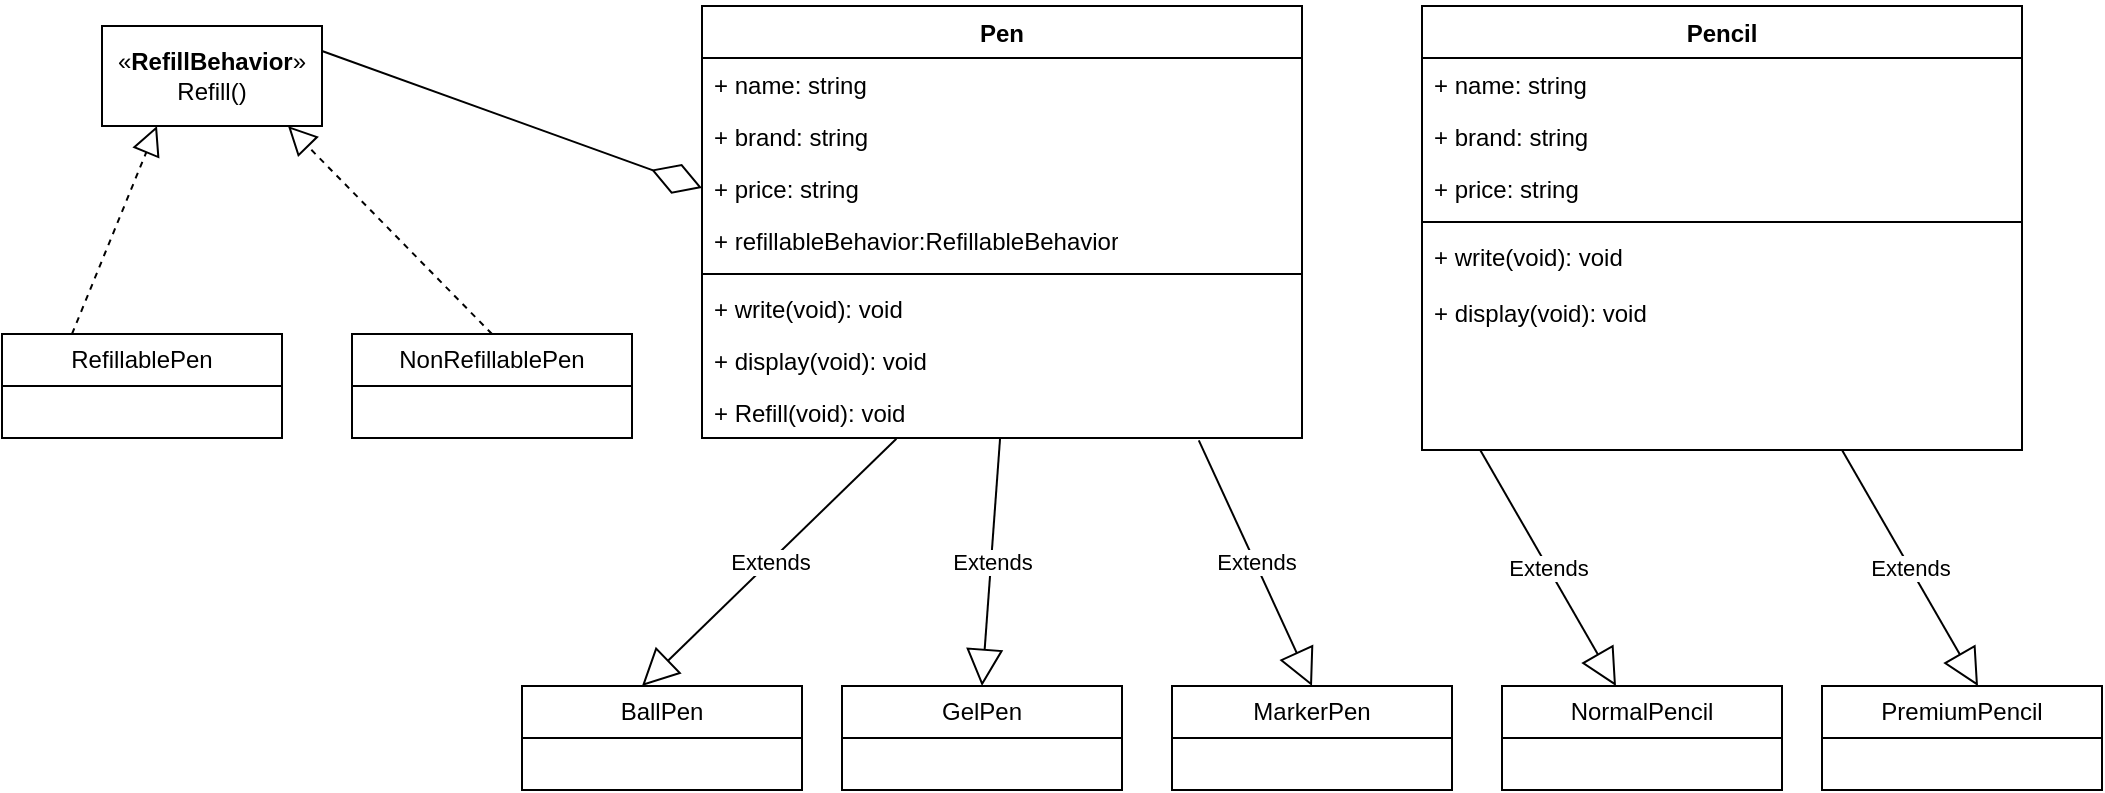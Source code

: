 <mxfile version="23.1.2" type="github">
  <diagram name="Page-1" id="xmXRdG-sKyQROSaUTSlD">
    <mxGraphModel dx="2191" dy="522" grid="1" gridSize="10" guides="1" tooltips="1" connect="1" arrows="1" fold="1" page="1" pageScale="1" pageWidth="850" pageHeight="1100" math="0" shadow="0">
      <root>
        <mxCell id="0" />
        <mxCell id="1" parent="0" />
        <mxCell id="0jvtn3J85MY-8arE1WR6-1" value="Pen" style="swimlane;fontStyle=1;align=center;verticalAlign=top;childLayout=stackLayout;horizontal=1;startSize=26;horizontalStack=0;resizeParent=1;resizeParentMax=0;resizeLast=0;collapsible=1;marginBottom=0;whiteSpace=wrap;html=1;" parent="1" vertex="1">
          <mxGeometry x="120" y="40" width="300" height="216" as="geometry" />
        </mxCell>
        <mxCell id="0jvtn3J85MY-8arE1WR6-2" value="+ name: string" style="text;strokeColor=none;fillColor=none;align=left;verticalAlign=top;spacingLeft=4;spacingRight=4;overflow=hidden;rotatable=0;points=[[0,0.5],[1,0.5]];portConstraint=eastwest;whiteSpace=wrap;html=1;" parent="0jvtn3J85MY-8arE1WR6-1" vertex="1">
          <mxGeometry y="26" width="300" height="26" as="geometry" />
        </mxCell>
        <mxCell id="0jvtn3J85MY-8arE1WR6-6" value="+ brand: string" style="text;strokeColor=none;fillColor=none;align=left;verticalAlign=top;spacingLeft=4;spacingRight=4;overflow=hidden;rotatable=0;points=[[0,0.5],[1,0.5]];portConstraint=eastwest;whiteSpace=wrap;html=1;" parent="0jvtn3J85MY-8arE1WR6-1" vertex="1">
          <mxGeometry y="52" width="300" height="26" as="geometry" />
        </mxCell>
        <mxCell id="0jvtn3J85MY-8arE1WR6-7" value="+ price: string" style="text;strokeColor=none;fillColor=none;align=left;verticalAlign=top;spacingLeft=4;spacingRight=4;overflow=hidden;rotatable=0;points=[[0,0.5],[1,0.5]];portConstraint=eastwest;whiteSpace=wrap;html=1;" parent="0jvtn3J85MY-8arE1WR6-1" vertex="1">
          <mxGeometry y="78" width="300" height="26" as="geometry" />
        </mxCell>
        <mxCell id="0jvtn3J85MY-8arE1WR6-8" value="+ refillableBehavior:RefillableBehavior" style="text;strokeColor=none;fillColor=none;align=left;verticalAlign=top;spacingLeft=4;spacingRight=4;overflow=hidden;rotatable=0;points=[[0,0.5],[1,0.5]];portConstraint=eastwest;whiteSpace=wrap;html=1;" parent="0jvtn3J85MY-8arE1WR6-1" vertex="1">
          <mxGeometry y="104" width="300" height="26" as="geometry" />
        </mxCell>
        <mxCell id="0jvtn3J85MY-8arE1WR6-3" value="" style="line;strokeWidth=1;fillColor=none;align=left;verticalAlign=middle;spacingTop=-1;spacingLeft=3;spacingRight=3;rotatable=0;labelPosition=right;points=[];portConstraint=eastwest;strokeColor=inherit;" parent="0jvtn3J85MY-8arE1WR6-1" vertex="1">
          <mxGeometry y="130" width="300" height="8" as="geometry" />
        </mxCell>
        <mxCell id="0jvtn3J85MY-8arE1WR6-4" value="+ write(void): void" style="text;strokeColor=none;fillColor=none;align=left;verticalAlign=top;spacingLeft=4;spacingRight=4;overflow=hidden;rotatable=0;points=[[0,0.5],[1,0.5]];portConstraint=eastwest;whiteSpace=wrap;html=1;" parent="0jvtn3J85MY-8arE1WR6-1" vertex="1">
          <mxGeometry y="138" width="300" height="26" as="geometry" />
        </mxCell>
        <mxCell id="0jvtn3J85MY-8arE1WR6-11" value="+ display(void): void" style="text;strokeColor=none;fillColor=none;align=left;verticalAlign=top;spacingLeft=4;spacingRight=4;overflow=hidden;rotatable=0;points=[[0,0.5],[1,0.5]];portConstraint=eastwest;whiteSpace=wrap;html=1;" parent="0jvtn3J85MY-8arE1WR6-1" vertex="1">
          <mxGeometry y="164" width="300" height="26" as="geometry" />
        </mxCell>
        <mxCell id="0jvtn3J85MY-8arE1WR6-12" value="+ Refill(void): void" style="text;strokeColor=none;fillColor=none;align=left;verticalAlign=top;spacingLeft=4;spacingRight=4;overflow=hidden;rotatable=0;points=[[0,0.5],[1,0.5]];portConstraint=eastwest;whiteSpace=wrap;html=1;" parent="0jvtn3J85MY-8arE1WR6-1" vertex="1">
          <mxGeometry y="190" width="300" height="26" as="geometry" />
        </mxCell>
        <mxCell id="0jvtn3J85MY-8arE1WR6-13" value="Extends" style="endArrow=block;endSize=16;endFill=0;html=1;rounded=0;exitX=0.324;exitY=1.015;exitDx=0;exitDy=0;exitPerimeter=0;" parent="1" source="0jvtn3J85MY-8arE1WR6-12" edge="1">
          <mxGeometry width="160" relative="1" as="geometry">
            <mxPoint x="240" y="290" as="sourcePoint" />
            <mxPoint x="90" y="380" as="targetPoint" />
          </mxGeometry>
        </mxCell>
        <mxCell id="0jvtn3J85MY-8arE1WR6-15" value="BallPen" style="swimlane;fontStyle=0;childLayout=stackLayout;horizontal=1;startSize=26;fillColor=none;horizontalStack=0;resizeParent=1;resizeParentMax=0;resizeLast=0;collapsible=1;marginBottom=0;whiteSpace=wrap;html=1;" parent="1" vertex="1">
          <mxGeometry x="30" y="380" width="140" height="52" as="geometry" />
        </mxCell>
        <mxCell id="0jvtn3J85MY-8arE1WR6-19" value="GelPen" style="swimlane;fontStyle=0;childLayout=stackLayout;horizontal=1;startSize=26;fillColor=none;horizontalStack=0;resizeParent=1;resizeParentMax=0;resizeLast=0;collapsible=1;marginBottom=0;whiteSpace=wrap;html=1;" parent="1" vertex="1">
          <mxGeometry x="190" y="380" width="140" height="52" as="geometry" />
        </mxCell>
        <mxCell id="0jvtn3J85MY-8arE1WR6-20" value="MarkerPen" style="swimlane;fontStyle=0;childLayout=stackLayout;horizontal=1;startSize=26;fillColor=none;horizontalStack=0;resizeParent=1;resizeParentMax=0;resizeLast=0;collapsible=1;marginBottom=0;whiteSpace=wrap;html=1;" parent="1" vertex="1">
          <mxGeometry x="355" y="380" width="140" height="52" as="geometry" />
        </mxCell>
        <mxCell id="0jvtn3J85MY-8arE1WR6-21" value="Extends" style="endArrow=block;endSize=16;endFill=0;html=1;rounded=0;entryX=0.5;entryY=0;entryDx=0;entryDy=0;" parent="1" source="0jvtn3J85MY-8arE1WR6-12" target="0jvtn3J85MY-8arE1WR6-19" edge="1">
          <mxGeometry width="160" relative="1" as="geometry">
            <mxPoint x="262" y="260" as="sourcePoint" />
            <mxPoint x="100" y="390" as="targetPoint" />
          </mxGeometry>
        </mxCell>
        <mxCell id="0jvtn3J85MY-8arE1WR6-22" value="Extends" style="endArrow=block;endSize=16;endFill=0;html=1;rounded=0;entryX=0.5;entryY=0;entryDx=0;entryDy=0;exitX=0.828;exitY=1.046;exitDx=0;exitDy=0;exitPerimeter=0;" parent="1" source="0jvtn3J85MY-8arE1WR6-12" target="0jvtn3J85MY-8arE1WR6-20" edge="1">
          <mxGeometry width="160" relative="1" as="geometry">
            <mxPoint x="279" y="266" as="sourcePoint" />
            <mxPoint x="270" y="390" as="targetPoint" />
          </mxGeometry>
        </mxCell>
        <mxCell id="0jvtn3J85MY-8arE1WR6-23" value="Pencil" style="swimlane;fontStyle=1;align=center;verticalAlign=top;childLayout=stackLayout;horizontal=1;startSize=26;horizontalStack=0;resizeParent=1;resizeParentMax=0;resizeLast=0;collapsible=1;marginBottom=0;whiteSpace=wrap;html=1;" parent="1" vertex="1">
          <mxGeometry x="480" y="40" width="300" height="222" as="geometry" />
        </mxCell>
        <mxCell id="0jvtn3J85MY-8arE1WR6-24" value="+ name: string" style="text;strokeColor=none;fillColor=none;align=left;verticalAlign=top;spacingLeft=4;spacingRight=4;overflow=hidden;rotatable=0;points=[[0,0.5],[1,0.5]];portConstraint=eastwest;whiteSpace=wrap;html=1;" parent="0jvtn3J85MY-8arE1WR6-23" vertex="1">
          <mxGeometry y="26" width="300" height="26" as="geometry" />
        </mxCell>
        <mxCell id="0jvtn3J85MY-8arE1WR6-25" value="+ brand: string" style="text;strokeColor=none;fillColor=none;align=left;verticalAlign=top;spacingLeft=4;spacingRight=4;overflow=hidden;rotatable=0;points=[[0,0.5],[1,0.5]];portConstraint=eastwest;whiteSpace=wrap;html=1;" parent="0jvtn3J85MY-8arE1WR6-23" vertex="1">
          <mxGeometry y="52" width="300" height="26" as="geometry" />
        </mxCell>
        <mxCell id="0jvtn3J85MY-8arE1WR6-26" value="+ price: string" style="text;strokeColor=none;fillColor=none;align=left;verticalAlign=top;spacingLeft=4;spacingRight=4;overflow=hidden;rotatable=0;points=[[0,0.5],[1,0.5]];portConstraint=eastwest;whiteSpace=wrap;html=1;" parent="0jvtn3J85MY-8arE1WR6-23" vertex="1">
          <mxGeometry y="78" width="300" height="26" as="geometry" />
        </mxCell>
        <mxCell id="0jvtn3J85MY-8arE1WR6-28" value="" style="line;strokeWidth=1;fillColor=none;align=left;verticalAlign=middle;spacingTop=-1;spacingLeft=3;spacingRight=3;rotatable=0;labelPosition=right;points=[];portConstraint=eastwest;strokeColor=inherit;" parent="0jvtn3J85MY-8arE1WR6-23" vertex="1">
          <mxGeometry y="104" width="300" height="8" as="geometry" />
        </mxCell>
        <mxCell id="0jvtn3J85MY-8arE1WR6-29" value="+ write(void): void" style="text;strokeColor=none;fillColor=none;align=left;verticalAlign=top;spacingLeft=4;spacingRight=4;overflow=hidden;rotatable=0;points=[[0,0.5],[1,0.5]];portConstraint=eastwest;whiteSpace=wrap;html=1;" parent="0jvtn3J85MY-8arE1WR6-23" vertex="1">
          <mxGeometry y="112" width="300" height="28" as="geometry" />
        </mxCell>
        <mxCell id="0jvtn3J85MY-8arE1WR6-30" value="+ display(void): void" style="text;strokeColor=none;fillColor=none;align=left;verticalAlign=top;spacingLeft=4;spacingRight=4;overflow=hidden;rotatable=0;points=[[0,0.5],[1,0.5]];portConstraint=eastwest;whiteSpace=wrap;html=1;" parent="0jvtn3J85MY-8arE1WR6-23" vertex="1">
          <mxGeometry y="140" width="300" height="82" as="geometry" />
        </mxCell>
        <mxCell id="0jvtn3J85MY-8arE1WR6-32" value="NormalPencil" style="swimlane;fontStyle=0;childLayout=stackLayout;horizontal=1;startSize=26;fillColor=none;horizontalStack=0;resizeParent=1;resizeParentMax=0;resizeLast=0;collapsible=1;marginBottom=0;whiteSpace=wrap;html=1;" parent="1" vertex="1">
          <mxGeometry x="520" y="380" width="140" height="52" as="geometry" />
        </mxCell>
        <mxCell id="0jvtn3J85MY-8arE1WR6-33" value="PremiumPencil" style="swimlane;fontStyle=0;childLayout=stackLayout;horizontal=1;startSize=26;fillColor=none;horizontalStack=0;resizeParent=1;resizeParentMax=0;resizeLast=0;collapsible=1;marginBottom=0;whiteSpace=wrap;html=1;" parent="1" vertex="1">
          <mxGeometry x="680" y="380" width="140" height="52" as="geometry" />
        </mxCell>
        <mxCell id="0jvtn3J85MY-8arE1WR6-34" value="Extends" style="endArrow=block;endSize=16;endFill=0;html=1;rounded=0;entryX=0.5;entryY=0;entryDx=0;entryDy=0;exitX=0.097;exitY=1;exitDx=0;exitDy=0;exitPerimeter=0;" parent="1" source="0jvtn3J85MY-8arE1WR6-30" edge="1">
          <mxGeometry width="160" relative="1" as="geometry">
            <mxPoint x="520" y="257" as="sourcePoint" />
            <mxPoint x="577" y="380" as="targetPoint" />
          </mxGeometry>
        </mxCell>
        <mxCell id="0jvtn3J85MY-8arE1WR6-35" value="Extends" style="endArrow=block;endSize=16;endFill=0;html=1;rounded=0;entryX=0.5;entryY=0;entryDx=0;entryDy=0;exitX=0.097;exitY=1;exitDx=0;exitDy=0;exitPerimeter=0;" parent="1" edge="1">
          <mxGeometry width="160" relative="1" as="geometry">
            <mxPoint x="690" y="262" as="sourcePoint" />
            <mxPoint x="758" y="380" as="targetPoint" />
          </mxGeometry>
        </mxCell>
        <mxCell id="0jvtn3J85MY-8arE1WR6-36" value="«&lt;b style=&quot;border-color: var(--border-color);&quot;&gt;RefillBehavior&lt;/b&gt;»&lt;br&gt;Refill()" style="html=1;whiteSpace=wrap;" parent="1" vertex="1">
          <mxGeometry x="-180" y="50" width="110" height="50" as="geometry" />
        </mxCell>
        <mxCell id="0jvtn3J85MY-8arE1WR6-37" value="RefillablePen" style="swimlane;fontStyle=0;childLayout=stackLayout;horizontal=1;startSize=26;fillColor=none;horizontalStack=0;resizeParent=1;resizeParentMax=0;resizeLast=0;collapsible=1;marginBottom=0;whiteSpace=wrap;html=1;" parent="1" vertex="1">
          <mxGeometry x="-230" y="204" width="140" height="52" as="geometry" />
        </mxCell>
        <mxCell id="0jvtn3J85MY-8arE1WR6-38" value="NonRefillablePen" style="swimlane;fontStyle=0;childLayout=stackLayout;horizontal=1;startSize=26;fillColor=none;horizontalStack=0;resizeParent=1;resizeParentMax=0;resizeLast=0;collapsible=1;marginBottom=0;whiteSpace=wrap;html=1;" parent="1" vertex="1">
          <mxGeometry x="-55" y="204" width="140" height="52" as="geometry" />
        </mxCell>
        <mxCell id="0jvtn3J85MY-8arE1WR6-42" value="" style="endArrow=block;dashed=1;endFill=0;endSize=12;html=1;rounded=0;entryX=0.25;entryY=1;entryDx=0;entryDy=0;exitX=0.25;exitY=0;exitDx=0;exitDy=0;" parent="1" source="0jvtn3J85MY-8arE1WR6-37" target="0jvtn3J85MY-8arE1WR6-36" edge="1">
          <mxGeometry width="160" relative="1" as="geometry">
            <mxPoint x="-310" y="170" as="sourcePoint" />
            <mxPoint x="-150" y="170" as="targetPoint" />
          </mxGeometry>
        </mxCell>
        <mxCell id="0jvtn3J85MY-8arE1WR6-43" value="" style="endArrow=block;dashed=1;endFill=0;endSize=12;html=1;rounded=0;entryX=0.25;entryY=1;entryDx=0;entryDy=0;exitX=0.5;exitY=0;exitDx=0;exitDy=0;" parent="1" source="0jvtn3J85MY-8arE1WR6-38" edge="1">
          <mxGeometry width="160" relative="1" as="geometry">
            <mxPoint x="-180" y="200" as="sourcePoint" />
            <mxPoint x="-87" y="100" as="targetPoint" />
          </mxGeometry>
        </mxCell>
        <mxCell id="0jvtn3J85MY-8arE1WR6-44" value="" style="endArrow=diamondThin;endFill=0;endSize=24;html=1;rounded=0;entryX=0;entryY=0.5;entryDx=0;entryDy=0;exitX=1;exitY=0.25;exitDx=0;exitDy=0;" parent="1" source="0jvtn3J85MY-8arE1WR6-36" target="0jvtn3J85MY-8arE1WR6-7" edge="1">
          <mxGeometry width="160" relative="1" as="geometry">
            <mxPoint x="-30" y="90" as="sourcePoint" />
            <mxPoint x="110" y="90" as="targetPoint" />
          </mxGeometry>
        </mxCell>
      </root>
    </mxGraphModel>
  </diagram>
</mxfile>
